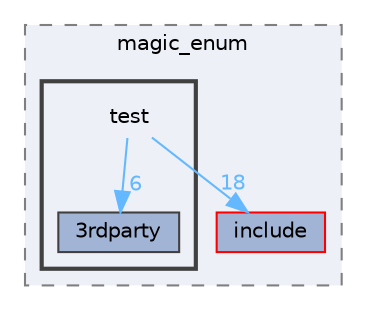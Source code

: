 digraph "external/magic_enum/test"
{
 // LATEX_PDF_SIZE
  bgcolor="transparent";
  edge [fontname=Helvetica,fontsize=10,labelfontname=Helvetica,labelfontsize=10];
  node [fontname=Helvetica,fontsize=10,shape=box,height=0.2,width=0.4];
  compound=true
  subgraph clusterdir_af2dcfa1926f5a7bd23e7db2644d2a44 {
    graph [ bgcolor="#edf0f7", pencolor="grey50", label="magic_enum", fontname=Helvetica,fontsize=10 style="filled,dashed", URL="dir_af2dcfa1926f5a7bd23e7db2644d2a44.html",tooltip=""]
  dir_c01ef6437100aaa270cd7a687192904b [label="include", fillcolor="#a2b4d6", color="red", style="filled", URL="dir_c01ef6437100aaa270cd7a687192904b.html",tooltip=""];
  subgraph clusterdir_7350c4b9fc6543329f0efab4327f019d {
    graph [ bgcolor="#edf0f7", pencolor="grey25", label="", fontname=Helvetica,fontsize=10 style="filled,bold", URL="dir_7350c4b9fc6543329f0efab4327f019d.html",tooltip=""]
    dir_7350c4b9fc6543329f0efab4327f019d [shape=plaintext, label="test"];
  dir_da306713f07d55a1b3a59dfabf5c0557 [label="3rdparty", fillcolor="#a2b4d6", color="grey25", style="filled", URL="dir_da306713f07d55a1b3a59dfabf5c0557.html",tooltip=""];
  }
  }
  dir_7350c4b9fc6543329f0efab4327f019d->dir_c01ef6437100aaa270cd7a687192904b [headlabel="18", labeldistance=1.5 headhref="dir_000837_000383.html" href="dir_000837_000383.html" color="steelblue1" fontcolor="steelblue1"];
  dir_7350c4b9fc6543329f0efab4327f019d->dir_da306713f07d55a1b3a59dfabf5c0557 [headlabel="6", labeldistance=1.5 headhref="dir_000837_000013.html" href="dir_000837_000013.html" color="steelblue1" fontcolor="steelblue1"];
}
